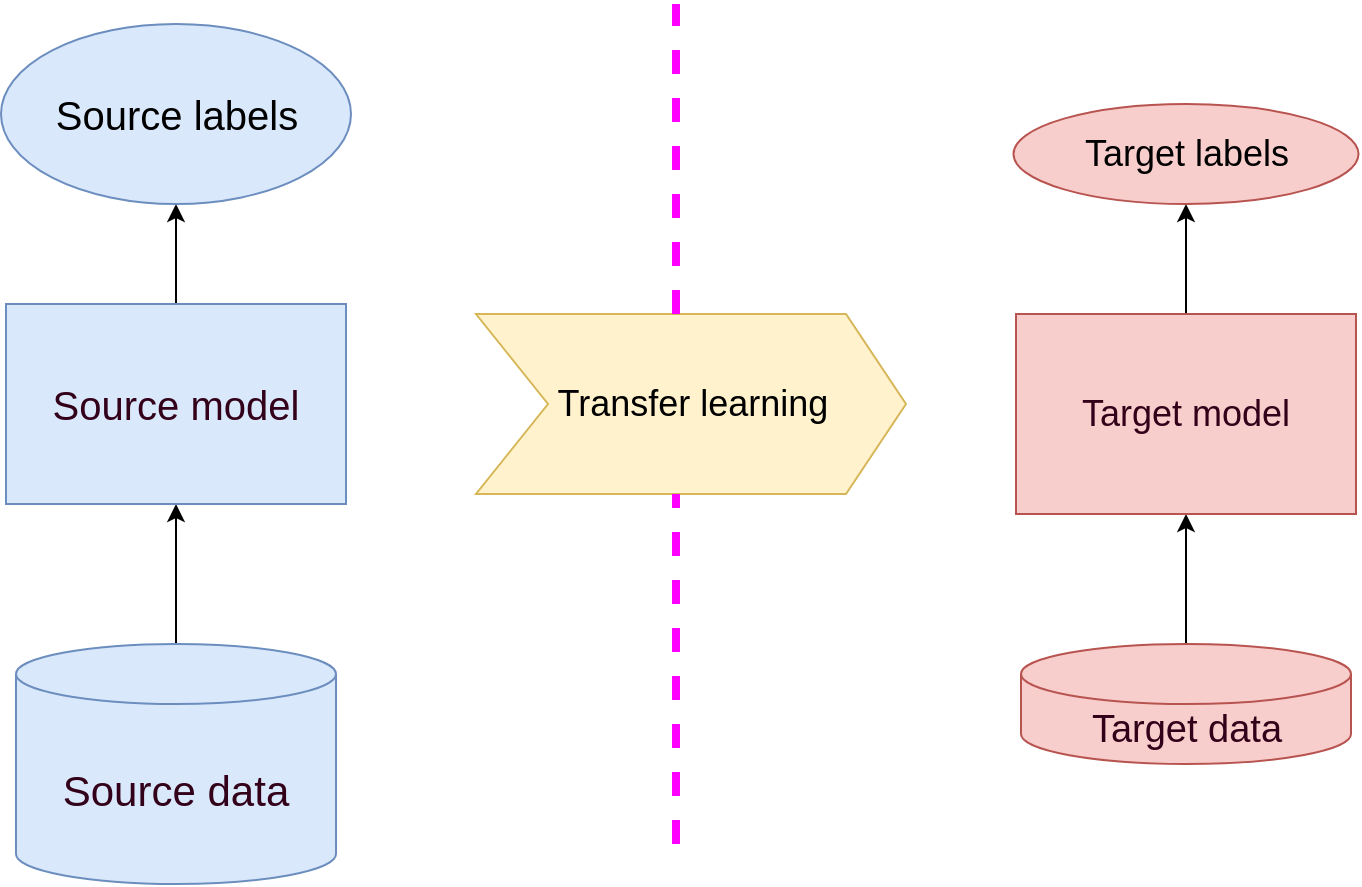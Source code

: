 <mxfile version="15.6.8" type="github">
  <diagram id="2QobXf4gDSbWhZU9Kgvw" name="Page-1">
    <mxGraphModel dx="1426" dy="794" grid="1" gridSize="10" guides="1" tooltips="1" connect="1" arrows="1" fold="1" page="1" pageScale="1" pageWidth="850" pageHeight="1100" math="0" shadow="0">
      <root>
        <mxCell id="0" />
        <mxCell id="1" parent="0" />
        <mxCell id="Gy7oMdyhydr5giy38uCn-6" value="" style="edgeStyle=orthogonalEdgeStyle;rounded=0;orthogonalLoop=1;jettySize=auto;html=1;fontFamily=Helvetica;fontSize=19;fontColor=#33001A;" edge="1" parent="1" source="Gy7oMdyhydr5giy38uCn-3" target="Gy7oMdyhydr5giy38uCn-5">
          <mxGeometry relative="1" as="geometry" />
        </mxCell>
        <mxCell id="Gy7oMdyhydr5giy38uCn-3" value="&lt;font style=&quot;font-size: 21px&quot; color=&quot;#33001a&quot;&gt;Source data&lt;/font&gt;" style="shape=cylinder3;whiteSpace=wrap;html=1;boundedLbl=1;backgroundOutline=1;size=15;fontFamily=Helvetica;fontSize=15;strokeColor=#6c8ebf;fillColor=#dae8fc;" vertex="1" parent="1">
          <mxGeometry x="120" y="410" width="160" height="120" as="geometry" />
        </mxCell>
        <mxCell id="Gy7oMdyhydr5giy38uCn-8" value="" style="edgeStyle=orthogonalEdgeStyle;rounded=0;orthogonalLoop=1;jettySize=auto;html=1;fontFamily=Helvetica;fontSize=18;fontColor=#33001A;" edge="1" parent="1" source="Gy7oMdyhydr5giy38uCn-5" target="Gy7oMdyhydr5giy38uCn-7">
          <mxGeometry relative="1" as="geometry" />
        </mxCell>
        <mxCell id="Gy7oMdyhydr5giy38uCn-5" value="&lt;font color=&quot;#33001a&quot; style=&quot;font-size: 20px&quot;&gt;Source model&lt;/font&gt;" style="whiteSpace=wrap;html=1;fontSize=15;strokeColor=#6c8ebf;fillColor=#dae8fc;" vertex="1" parent="1">
          <mxGeometry x="115" y="240" width="170" height="100" as="geometry" />
        </mxCell>
        <mxCell id="Gy7oMdyhydr5giy38uCn-7" value="&lt;font style=&quot;font-size: 20px&quot;&gt;Source labels&lt;/font&gt;" style="ellipse;whiteSpace=wrap;html=1;fontSize=15;strokeColor=#6c8ebf;fillColor=#dae8fc;" vertex="1" parent="1">
          <mxGeometry x="112.5" y="100" width="175" height="90" as="geometry" />
        </mxCell>
        <mxCell id="Gy7oMdyhydr5giy38uCn-10" value="Transfer learning" style="html=1;shadow=0;dashed=0;align=center;verticalAlign=middle;shape=mxgraph.arrows2.arrow;dy=0;dx=30;notch=36;fontFamily=Helvetica;fontSize=18;strokeColor=#d6b656;fillColor=#fff2cc;" vertex="1" parent="1">
          <mxGeometry x="350" y="245" width="215" height="90" as="geometry" />
        </mxCell>
        <mxCell id="Gy7oMdyhydr5giy38uCn-11" value="" style="edgeStyle=orthogonalEdgeStyle;rounded=0;orthogonalLoop=1;jettySize=auto;html=1;fontFamily=Helvetica;fontSize=19;fontColor=#33001A;" edge="1" parent="1" source="Gy7oMdyhydr5giy38uCn-12" target="Gy7oMdyhydr5giy38uCn-14">
          <mxGeometry relative="1" as="geometry" />
        </mxCell>
        <mxCell id="Gy7oMdyhydr5giy38uCn-12" value="&lt;font style=&quot;font-size: 19px&quot; color=&quot;#33001a&quot;&gt;Target data&lt;/font&gt;" style="shape=cylinder3;whiteSpace=wrap;html=1;boundedLbl=1;backgroundOutline=1;size=15;fontFamily=Helvetica;fontSize=15;strokeColor=#b85450;fillColor=#f8cecc;" vertex="1" parent="1">
          <mxGeometry x="622.5" y="410" width="165" height="60" as="geometry" />
        </mxCell>
        <mxCell id="Gy7oMdyhydr5giy38uCn-13" value="" style="edgeStyle=orthogonalEdgeStyle;rounded=0;orthogonalLoop=1;jettySize=auto;html=1;fontFamily=Helvetica;fontSize=18;fontColor=#33001A;" edge="1" parent="1" source="Gy7oMdyhydr5giy38uCn-14" target="Gy7oMdyhydr5giy38uCn-15">
          <mxGeometry relative="1" as="geometry" />
        </mxCell>
        <mxCell id="Gy7oMdyhydr5giy38uCn-14" value="&lt;font color=&quot;#33001a&quot; style=&quot;font-size: 18px&quot;&gt;Target model&lt;/font&gt;" style="whiteSpace=wrap;html=1;fontSize=15;strokeColor=#b85450;fillColor=#f8cecc;" vertex="1" parent="1">
          <mxGeometry x="620" y="245" width="170" height="100" as="geometry" />
        </mxCell>
        <mxCell id="Gy7oMdyhydr5giy38uCn-15" value="&lt;font style=&quot;font-size: 18px&quot;&gt;Target labels&lt;/font&gt;" style="ellipse;whiteSpace=wrap;html=1;fontSize=15;strokeColor=#b85450;fillColor=#f8cecc;" vertex="1" parent="1">
          <mxGeometry x="618.75" y="140" width="172.5" height="50" as="geometry" />
        </mxCell>
        <mxCell id="Gy7oMdyhydr5giy38uCn-16" value="" style="endArrow=none;dashed=1;html=1;strokeWidth=4;rounded=0;fontFamily=Helvetica;fontSize=21;fontColor=#33001A;strokeColor=#FF00FF;" edge="1" parent="1">
          <mxGeometry width="50" height="50" relative="1" as="geometry">
            <mxPoint x="450" y="510" as="sourcePoint" />
            <mxPoint x="450" y="335" as="targetPoint" />
          </mxGeometry>
        </mxCell>
        <mxCell id="Gy7oMdyhydr5giy38uCn-17" value="" style="endArrow=none;dashed=1;html=1;strokeWidth=4;rounded=0;fontFamily=Helvetica;fontSize=21;fontColor=#33001A;strokeColor=#FF00FF;" edge="1" parent="1">
          <mxGeometry width="50" height="50" relative="1" as="geometry">
            <mxPoint x="450" y="245" as="sourcePoint" />
            <mxPoint x="450" y="90" as="targetPoint" />
          </mxGeometry>
        </mxCell>
      </root>
    </mxGraphModel>
  </diagram>
</mxfile>
